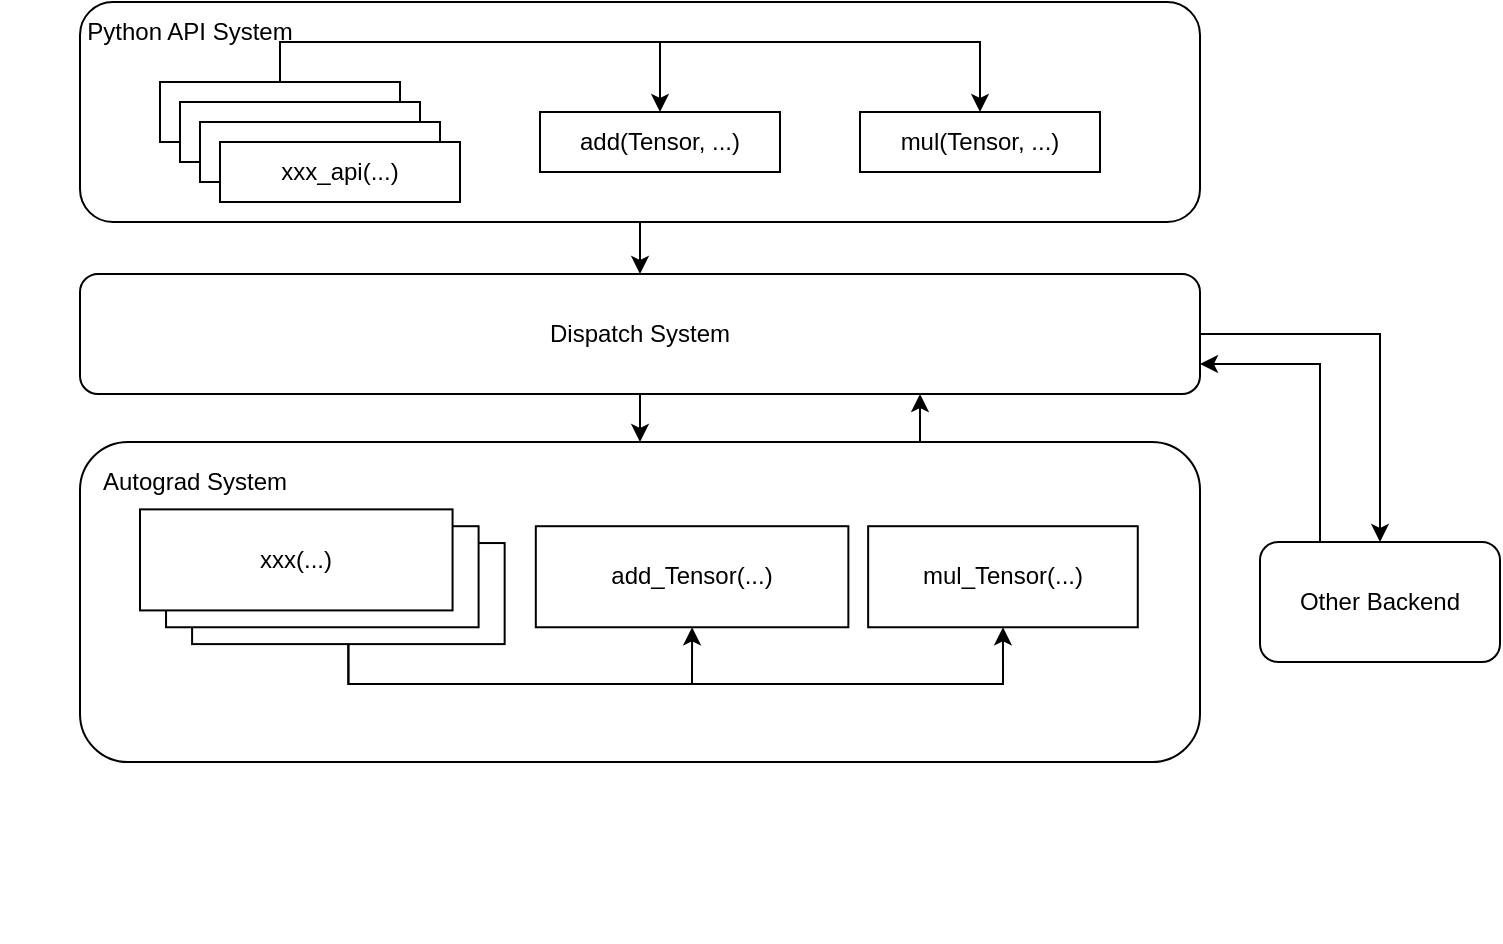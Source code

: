 <mxfile version="15.9.6" type="github">
  <diagram id="C1JXzy7DRrNV0ePneN-x" name="Page-1">
    <mxGraphModel dx="2066" dy="826" grid="1" gridSize="10" guides="1" tooltips="1" connect="1" arrows="1" fold="1" page="1" pageScale="1" pageWidth="850" pageHeight="1100" math="0" shadow="0">
      <root>
        <mxCell id="0" />
        <mxCell id="1" parent="0" />
        <mxCell id="wECMOpaRtuxysXnQZ8cF-36" style="edgeStyle=orthogonalEdgeStyle;rounded=0;orthogonalLoop=1;jettySize=auto;html=1;exitX=0.5;exitY=1;exitDx=0;exitDy=0;entryX=0.5;entryY=0;entryDx=0;entryDy=0;" edge="1" parent="1" source="wECMOpaRtuxysXnQZ8cF-1" target="wECMOpaRtuxysXnQZ8cF-2">
          <mxGeometry relative="1" as="geometry" />
        </mxCell>
        <mxCell id="wECMOpaRtuxysXnQZ8cF-37" style="edgeStyle=orthogonalEdgeStyle;rounded=0;orthogonalLoop=1;jettySize=auto;html=1;exitX=1;exitY=0.5;exitDx=0;exitDy=0;entryX=0.5;entryY=0;entryDx=0;entryDy=0;" edge="1" parent="1" source="wECMOpaRtuxysXnQZ8cF-1" target="wECMOpaRtuxysXnQZ8cF-34">
          <mxGeometry relative="1" as="geometry" />
        </mxCell>
        <mxCell id="wECMOpaRtuxysXnQZ8cF-1" value="Dispatch System" style="rounded=1;whiteSpace=wrap;html=1;" vertex="1" parent="1">
          <mxGeometry x="120" y="386" width="560" height="60" as="geometry" />
        </mxCell>
        <mxCell id="wECMOpaRtuxysXnQZ8cF-10" value="" style="group" vertex="1" connectable="0" parent="1">
          <mxGeometry x="120" y="470" width="560" height="250" as="geometry" />
        </mxCell>
        <mxCell id="wECMOpaRtuxysXnQZ8cF-2" value="" style="rounded=1;whiteSpace=wrap;html=1;container=1;" vertex="1" parent="wECMOpaRtuxysXnQZ8cF-10">
          <mxGeometry width="560" height="160" as="geometry" />
        </mxCell>
        <mxCell id="wECMOpaRtuxysXnQZ8cF-9" value="add_Tensor(...)" style="rounded=0;whiteSpace=wrap;html=1;" vertex="1" parent="wECMOpaRtuxysXnQZ8cF-2">
          <mxGeometry x="227.907" y="42.105" width="156.279" height="50.526" as="geometry" />
        </mxCell>
        <mxCell id="wECMOpaRtuxysXnQZ8cF-8" value="mul_Tensor(...)" style="rounded=0;whiteSpace=wrap;html=1;" vertex="1" parent="wECMOpaRtuxysXnQZ8cF-2">
          <mxGeometry x="394.074" y="42.105" width="134.815" height="50.526" as="geometry" />
        </mxCell>
        <mxCell id="wECMOpaRtuxysXnQZ8cF-7" value="" style="rounded=0;whiteSpace=wrap;html=1;" vertex="1" parent="wECMOpaRtuxysXnQZ8cF-2">
          <mxGeometry x="56.045" y="50.526" width="156.279" height="50.526" as="geometry" />
        </mxCell>
        <mxCell id="wECMOpaRtuxysXnQZ8cF-6" value="" style="rounded=0;whiteSpace=wrap;html=1;" vertex="1" parent="wECMOpaRtuxysXnQZ8cF-2">
          <mxGeometry x="43.021" y="42.105" width="156.279" height="50.526" as="geometry" />
        </mxCell>
        <mxCell id="wECMOpaRtuxysXnQZ8cF-4" value="xxx(...)" style="rounded=0;whiteSpace=wrap;html=1;" vertex="1" parent="wECMOpaRtuxysXnQZ8cF-2">
          <mxGeometry x="29.998" y="33.684" width="156.279" height="50.526" as="geometry" />
        </mxCell>
        <mxCell id="wECMOpaRtuxysXnQZ8cF-15" style="edgeStyle=orthogonalEdgeStyle;rounded=0;orthogonalLoop=1;jettySize=auto;html=1;exitX=0.5;exitY=1;exitDx=0;exitDy=0;entryX=0.5;entryY=1;entryDx=0;entryDy=0;" edge="1" parent="wECMOpaRtuxysXnQZ8cF-2" source="wECMOpaRtuxysXnQZ8cF-7" target="wECMOpaRtuxysXnQZ8cF-9">
          <mxGeometry relative="1" as="geometry" />
        </mxCell>
        <mxCell id="wECMOpaRtuxysXnQZ8cF-16" style="edgeStyle=orthogonalEdgeStyle;rounded=0;orthogonalLoop=1;jettySize=auto;html=1;exitX=0.5;exitY=1;exitDx=0;exitDy=0;entryX=0.5;entryY=1;entryDx=0;entryDy=0;" edge="1" parent="wECMOpaRtuxysXnQZ8cF-2" source="wECMOpaRtuxysXnQZ8cF-7" target="wECMOpaRtuxysXnQZ8cF-8">
          <mxGeometry relative="1" as="geometry" />
        </mxCell>
        <mxCell id="wECMOpaRtuxysXnQZ8cF-3" value="Autograd System" style="text;html=1;strokeColor=none;fillColor=none;align=center;verticalAlign=middle;whiteSpace=wrap;rounded=0;" vertex="1" parent="wECMOpaRtuxysXnQZ8cF-2">
          <mxGeometry x="-40" width="195.35" height="40" as="geometry" />
        </mxCell>
        <mxCell id="wECMOpaRtuxysXnQZ8cF-30" value="" style="group" vertex="1" connectable="0" parent="1">
          <mxGeometry x="120" y="250" width="560" height="110" as="geometry" />
        </mxCell>
        <mxCell id="wECMOpaRtuxysXnQZ8cF-18" value="" style="rounded=1;whiteSpace=wrap;html=1;" vertex="1" parent="wECMOpaRtuxysXnQZ8cF-30">
          <mxGeometry width="560" height="110" as="geometry" />
        </mxCell>
        <mxCell id="wECMOpaRtuxysXnQZ8cF-19" value="Python API System" style="text;html=1;strokeColor=none;fillColor=none;align=center;verticalAlign=middle;whiteSpace=wrap;rounded=0;" vertex="1" parent="wECMOpaRtuxysXnQZ8cF-30">
          <mxGeometry width="110" height="30" as="geometry" />
        </mxCell>
        <mxCell id="wECMOpaRtuxysXnQZ8cF-20" value="add(Tensor, ...)" style="rounded=0;whiteSpace=wrap;html=1;" vertex="1" parent="wECMOpaRtuxysXnQZ8cF-30">
          <mxGeometry x="230" y="55" width="120" height="30" as="geometry" />
        </mxCell>
        <mxCell id="wECMOpaRtuxysXnQZ8cF-21" value="mul(Tensor, ...)" style="rounded=0;whiteSpace=wrap;html=1;" vertex="1" parent="wECMOpaRtuxysXnQZ8cF-30">
          <mxGeometry x="390" y="55" width="120" height="30" as="geometry" />
        </mxCell>
        <mxCell id="wECMOpaRtuxysXnQZ8cF-28" value="" style="group" vertex="1" connectable="0" parent="wECMOpaRtuxysXnQZ8cF-30">
          <mxGeometry x="40" y="40" width="150" height="60" as="geometry" />
        </mxCell>
        <mxCell id="wECMOpaRtuxysXnQZ8cF-22" value="" style="rounded=0;whiteSpace=wrap;html=1;" vertex="1" parent="wECMOpaRtuxysXnQZ8cF-28">
          <mxGeometry width="120" height="30" as="geometry" />
        </mxCell>
        <mxCell id="wECMOpaRtuxysXnQZ8cF-25" value="" style="rounded=0;whiteSpace=wrap;html=1;" vertex="1" parent="wECMOpaRtuxysXnQZ8cF-28">
          <mxGeometry x="10" y="10" width="120" height="30" as="geometry" />
        </mxCell>
        <mxCell id="wECMOpaRtuxysXnQZ8cF-26" value="" style="rounded=0;whiteSpace=wrap;html=1;" vertex="1" parent="wECMOpaRtuxysXnQZ8cF-28">
          <mxGeometry x="20" y="20" width="120" height="30" as="geometry" />
        </mxCell>
        <mxCell id="wECMOpaRtuxysXnQZ8cF-27" value="xxx_api(...)" style="rounded=0;whiteSpace=wrap;html=1;" vertex="1" parent="wECMOpaRtuxysXnQZ8cF-28">
          <mxGeometry x="30" y="30" width="120" height="30" as="geometry" />
        </mxCell>
        <mxCell id="wECMOpaRtuxysXnQZ8cF-29" style="edgeStyle=orthogonalEdgeStyle;rounded=0;orthogonalLoop=1;jettySize=auto;html=1;exitX=0.5;exitY=1;exitDx=0;exitDy=0;" edge="1" parent="wECMOpaRtuxysXnQZ8cF-30" source="wECMOpaRtuxysXnQZ8cF-21" target="wECMOpaRtuxysXnQZ8cF-21">
          <mxGeometry relative="1" as="geometry" />
        </mxCell>
        <mxCell id="wECMOpaRtuxysXnQZ8cF-32" style="edgeStyle=orthogonalEdgeStyle;rounded=0;orthogonalLoop=1;jettySize=auto;html=1;exitX=0.5;exitY=0;exitDx=0;exitDy=0;entryX=0.5;entryY=0;entryDx=0;entryDy=0;" edge="1" parent="wECMOpaRtuxysXnQZ8cF-30" source="wECMOpaRtuxysXnQZ8cF-22" target="wECMOpaRtuxysXnQZ8cF-20">
          <mxGeometry relative="1" as="geometry" />
        </mxCell>
        <mxCell id="wECMOpaRtuxysXnQZ8cF-33" style="edgeStyle=orthogonalEdgeStyle;rounded=0;orthogonalLoop=1;jettySize=auto;html=1;exitX=0.5;exitY=0;exitDx=0;exitDy=0;entryX=0.5;entryY=0;entryDx=0;entryDy=0;" edge="1" parent="wECMOpaRtuxysXnQZ8cF-30" source="wECMOpaRtuxysXnQZ8cF-22" target="wECMOpaRtuxysXnQZ8cF-21">
          <mxGeometry relative="1" as="geometry" />
        </mxCell>
        <mxCell id="wECMOpaRtuxysXnQZ8cF-38" style="edgeStyle=orthogonalEdgeStyle;rounded=0;orthogonalLoop=1;jettySize=auto;html=1;exitX=0.25;exitY=0;exitDx=0;exitDy=0;entryX=1;entryY=0.75;entryDx=0;entryDy=0;" edge="1" parent="1" source="wECMOpaRtuxysXnQZ8cF-34" target="wECMOpaRtuxysXnQZ8cF-1">
          <mxGeometry relative="1" as="geometry" />
        </mxCell>
        <mxCell id="wECMOpaRtuxysXnQZ8cF-34" value="Other Backend" style="rounded=1;whiteSpace=wrap;html=1;" vertex="1" parent="1">
          <mxGeometry x="710" y="520" width="120" height="60" as="geometry" />
        </mxCell>
        <mxCell id="wECMOpaRtuxysXnQZ8cF-35" style="edgeStyle=orthogonalEdgeStyle;rounded=0;orthogonalLoop=1;jettySize=auto;html=1;exitX=0.5;exitY=1;exitDx=0;exitDy=0;entryX=0.5;entryY=0;entryDx=0;entryDy=0;" edge="1" parent="1" source="wECMOpaRtuxysXnQZ8cF-18" target="wECMOpaRtuxysXnQZ8cF-1">
          <mxGeometry relative="1" as="geometry" />
        </mxCell>
        <mxCell id="wECMOpaRtuxysXnQZ8cF-39" style="edgeStyle=orthogonalEdgeStyle;rounded=0;orthogonalLoop=1;jettySize=auto;html=1;exitX=0.75;exitY=0;exitDx=0;exitDy=0;entryX=0.75;entryY=1;entryDx=0;entryDy=0;" edge="1" parent="1" source="wECMOpaRtuxysXnQZ8cF-2" target="wECMOpaRtuxysXnQZ8cF-1">
          <mxGeometry relative="1" as="geometry" />
        </mxCell>
      </root>
    </mxGraphModel>
  </diagram>
</mxfile>
